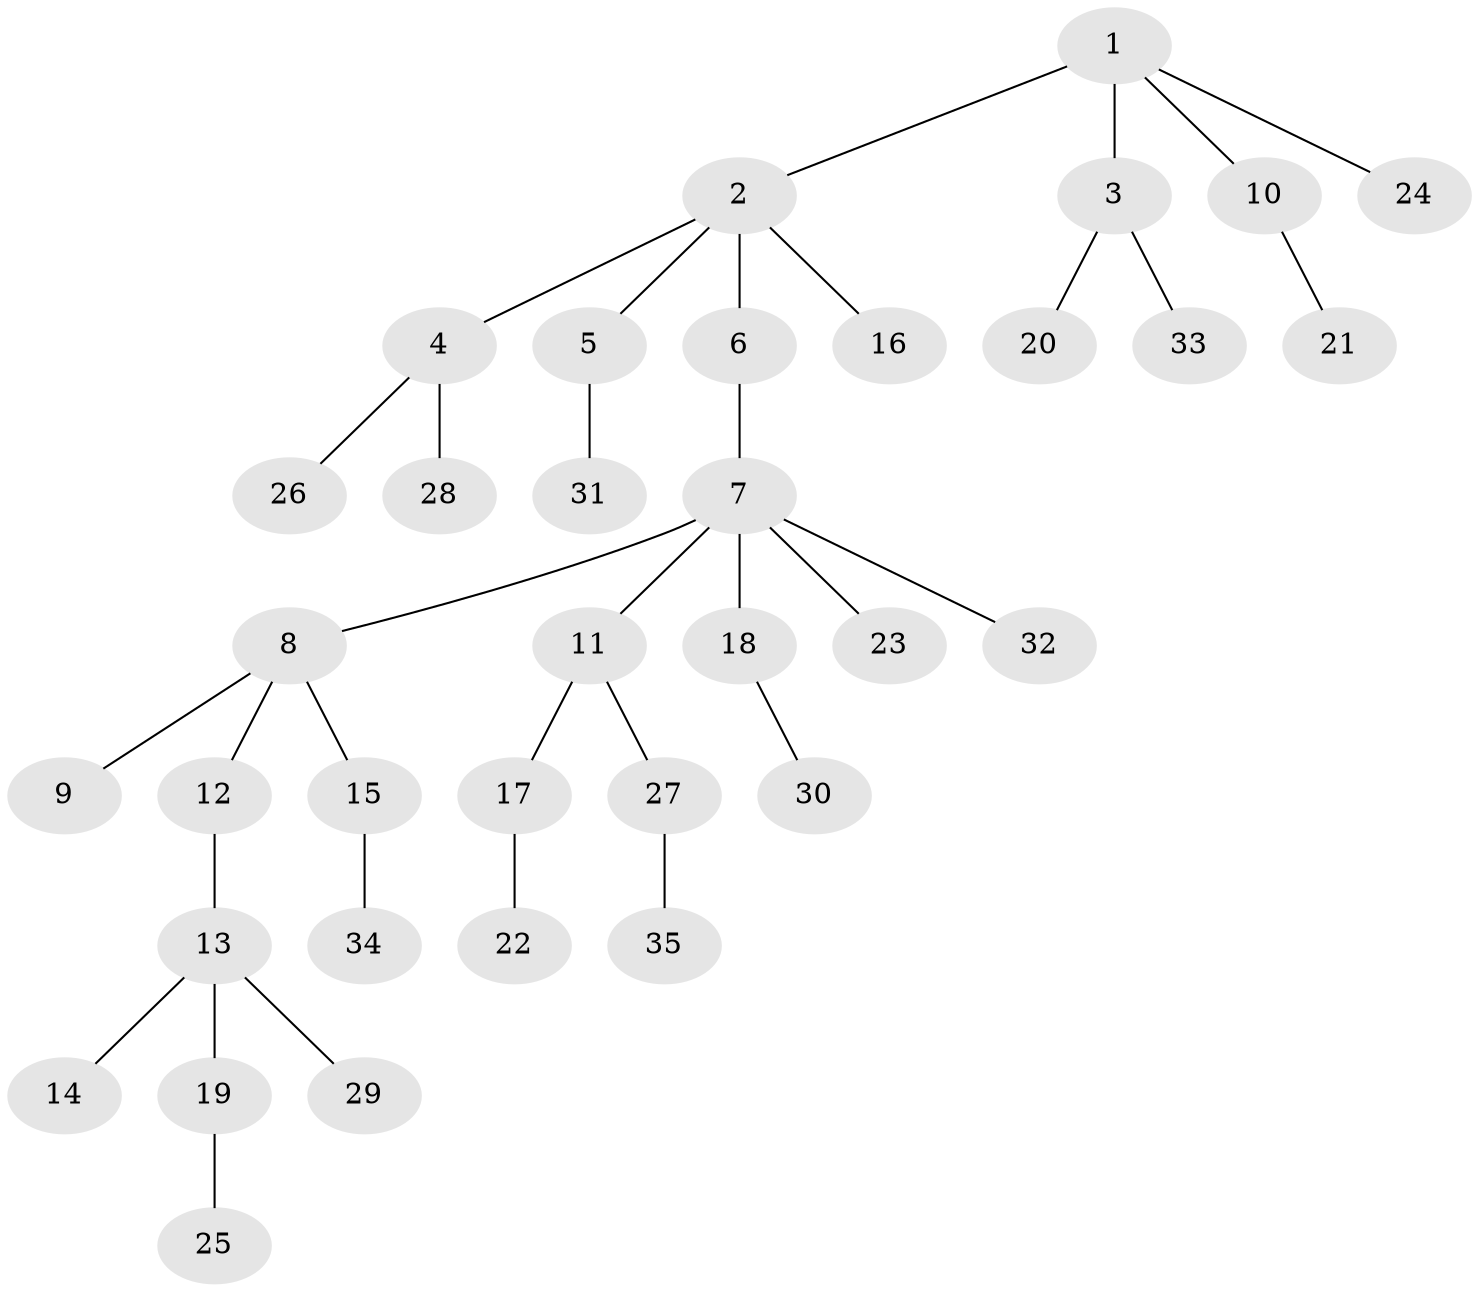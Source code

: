 // original degree distribution, {4: 0.028985507246376812, 7: 0.014492753623188406, 2: 0.3188405797101449, 3: 0.11594202898550725, 6: 0.014492753623188406, 5: 0.043478260869565216, 1: 0.463768115942029}
// Generated by graph-tools (version 1.1) at 2025/36/03/09/25 02:36:53]
// undirected, 35 vertices, 34 edges
graph export_dot {
graph [start="1"]
  node [color=gray90,style=filled];
  1;
  2;
  3;
  4;
  5;
  6;
  7;
  8;
  9;
  10;
  11;
  12;
  13;
  14;
  15;
  16;
  17;
  18;
  19;
  20;
  21;
  22;
  23;
  24;
  25;
  26;
  27;
  28;
  29;
  30;
  31;
  32;
  33;
  34;
  35;
  1 -- 2 [weight=1.0];
  1 -- 3 [weight=2.0];
  1 -- 10 [weight=1.0];
  1 -- 24 [weight=1.0];
  2 -- 4 [weight=1.0];
  2 -- 5 [weight=1.0];
  2 -- 6 [weight=1.0];
  2 -- 16 [weight=1.0];
  3 -- 20 [weight=1.0];
  3 -- 33 [weight=1.0];
  4 -- 26 [weight=1.0];
  4 -- 28 [weight=1.0];
  5 -- 31 [weight=1.0];
  6 -- 7 [weight=1.0];
  7 -- 8 [weight=1.0];
  7 -- 11 [weight=1.0];
  7 -- 18 [weight=1.0];
  7 -- 23 [weight=1.0];
  7 -- 32 [weight=1.0];
  8 -- 9 [weight=1.0];
  8 -- 12 [weight=1.0];
  8 -- 15 [weight=1.0];
  10 -- 21 [weight=1.0];
  11 -- 17 [weight=1.0];
  11 -- 27 [weight=1.0];
  12 -- 13 [weight=1.0];
  13 -- 14 [weight=1.0];
  13 -- 19 [weight=1.0];
  13 -- 29 [weight=1.0];
  15 -- 34 [weight=1.0];
  17 -- 22 [weight=1.0];
  18 -- 30 [weight=1.0];
  19 -- 25 [weight=1.0];
  27 -- 35 [weight=1.0];
}
